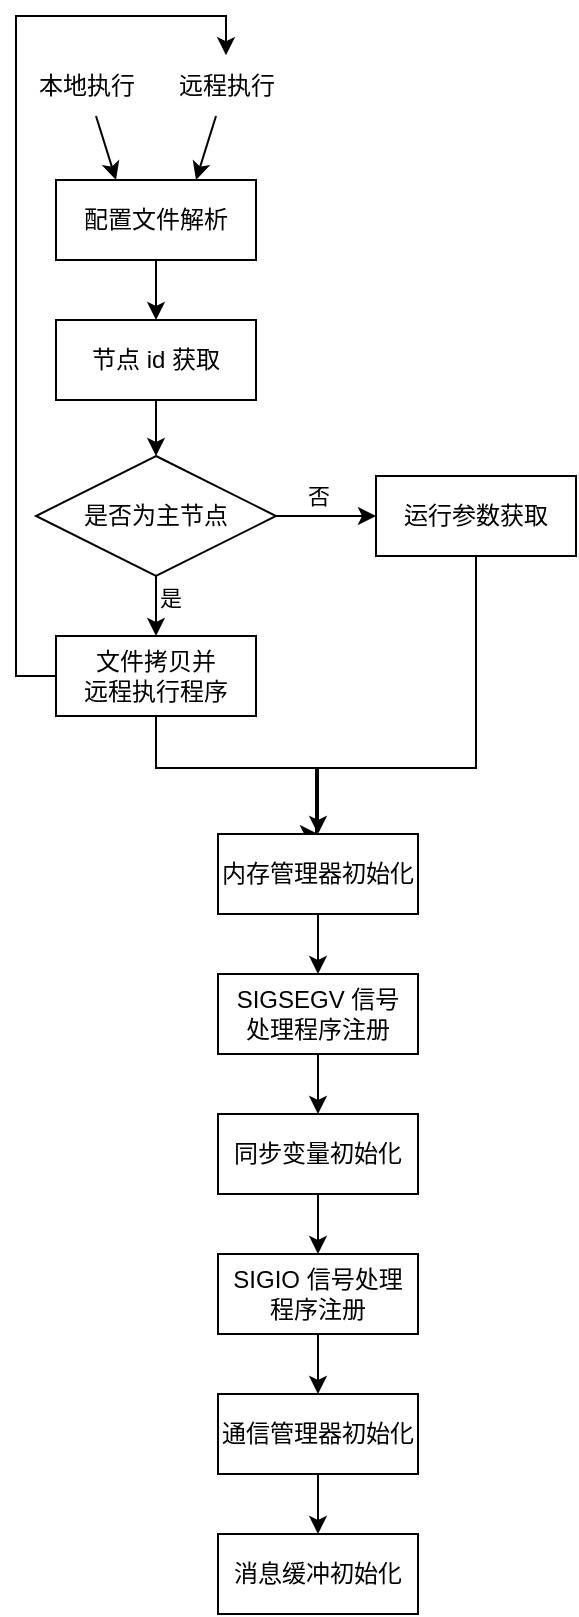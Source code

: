 <mxfile version="26.0.16">
  <diagram name="第 1 页" id="ODnR8qUYhCwet1hBISzN">
    <mxGraphModel dx="1486" dy="1078" grid="1" gridSize="10" guides="1" tooltips="1" connect="1" arrows="1" fold="1" page="1" pageScale="1" pageWidth="827" pageHeight="1169" math="0" shadow="0">
      <root>
        <mxCell id="0" />
        <mxCell id="1" parent="0" />
        <mxCell id="NgHdP1Dh7veABjE6wE-L-4" style="edgeStyle=orthogonalEdgeStyle;rounded=0;orthogonalLoop=1;jettySize=auto;html=1;exitX=0.5;exitY=1;exitDx=0;exitDy=0;entryX=0.5;entryY=0;entryDx=0;entryDy=0;" parent="1" source="NgHdP1Dh7veABjE6wE-L-1" target="NgHdP1Dh7veABjE6wE-L-2" edge="1">
          <mxGeometry relative="1" as="geometry" />
        </mxCell>
        <mxCell id="NgHdP1Dh7veABjE6wE-L-1" value="配置文件解析" style="rounded=0;whiteSpace=wrap;html=1;" parent="1" vertex="1">
          <mxGeometry x="320" y="146" width="100" height="40" as="geometry" />
        </mxCell>
        <mxCell id="NgHdP1Dh7veABjE6wE-L-5" style="edgeStyle=orthogonalEdgeStyle;rounded=0;orthogonalLoop=1;jettySize=auto;html=1;exitX=0.5;exitY=1;exitDx=0;exitDy=0;entryX=0.5;entryY=0;entryDx=0;entryDy=0;" parent="1" source="NgHdP1Dh7veABjE6wE-L-2" target="NgHdP1Dh7veABjE6wE-L-3" edge="1">
          <mxGeometry relative="1" as="geometry" />
        </mxCell>
        <mxCell id="NgHdP1Dh7veABjE6wE-L-2" value="节点 id 获取" style="rounded=0;whiteSpace=wrap;html=1;" parent="1" vertex="1">
          <mxGeometry x="320" y="216" width="100" height="40" as="geometry" />
        </mxCell>
        <mxCell id="NgHdP1Dh7veABjE6wE-L-6" style="edgeStyle=orthogonalEdgeStyle;rounded=0;orthogonalLoop=1;jettySize=auto;html=1;exitX=1;exitY=0.5;exitDx=0;exitDy=0;" parent="1" source="NgHdP1Dh7veABjE6wE-L-3" edge="1">
          <mxGeometry relative="1" as="geometry">
            <mxPoint x="480" y="314" as="targetPoint" />
          </mxGeometry>
        </mxCell>
        <mxCell id="NgHdP1Dh7veABjE6wE-L-7" value="否" style="edgeLabel;html=1;align=center;verticalAlign=middle;resizable=0;points=[];" parent="NgHdP1Dh7veABjE6wE-L-6" vertex="1" connectable="0">
          <mxGeometry x="-0.168" relative="1" as="geometry">
            <mxPoint y="-10" as="offset" />
          </mxGeometry>
        </mxCell>
        <mxCell id="NgHdP1Dh7veABjE6wE-L-9" style="edgeStyle=orthogonalEdgeStyle;rounded=0;orthogonalLoop=1;jettySize=auto;html=1;exitX=0.5;exitY=1;exitDx=0;exitDy=0;entryX=0.5;entryY=0;entryDx=0;entryDy=0;" parent="1" source="NgHdP1Dh7veABjE6wE-L-3" target="NgHdP1Dh7veABjE6wE-L-8" edge="1">
          <mxGeometry relative="1" as="geometry" />
        </mxCell>
        <mxCell id="NgHdP1Dh7veABjE6wE-L-10" value="是" style="edgeLabel;html=1;align=center;verticalAlign=middle;resizable=0;points=[];" parent="NgHdP1Dh7veABjE6wE-L-9" vertex="1" connectable="0">
          <mxGeometry x="-0.267" y="1" relative="1" as="geometry">
            <mxPoint x="6" as="offset" />
          </mxGeometry>
        </mxCell>
        <mxCell id="NgHdP1Dh7veABjE6wE-L-3" value="是否为主节点" style="rhombus;whiteSpace=wrap;html=1;" parent="1" vertex="1">
          <mxGeometry x="310" y="284" width="120" height="60" as="geometry" />
        </mxCell>
        <mxCell id="NgHdP1Dh7veABjE6wE-L-23" style="edgeStyle=orthogonalEdgeStyle;rounded=0;orthogonalLoop=1;jettySize=auto;html=1;exitX=0.5;exitY=1;exitDx=0;exitDy=0;entryX=0.5;entryY=0;entryDx=0;entryDy=0;" parent="1" source="NgHdP1Dh7veABjE6wE-L-8" target="NgHdP1Dh7veABjE6wE-L-19" edge="1">
          <mxGeometry relative="1" as="geometry">
            <Array as="points">
              <mxPoint x="370" y="440" />
              <mxPoint x="450" y="440" />
            </Array>
          </mxGeometry>
        </mxCell>
        <mxCell id="NgHdP1Dh7veABjE6wE-L-8" value="文件拷贝并&lt;div&gt;远程执行程序&lt;/div&gt;" style="rounded=0;whiteSpace=wrap;html=1;" parent="1" vertex="1">
          <mxGeometry x="320" y="374" width="100" height="40" as="geometry" />
        </mxCell>
        <mxCell id="NgHdP1Dh7veABjE6wE-L-24" style="edgeStyle=orthogonalEdgeStyle;rounded=0;orthogonalLoop=1;jettySize=auto;html=1;exitX=0.5;exitY=1;exitDx=0;exitDy=0;entryX=0.5;entryY=0;entryDx=0;entryDy=0;" parent="1" source="NgHdP1Dh7veABjE6wE-L-13" target="NgHdP1Dh7veABjE6wE-L-19" edge="1">
          <mxGeometry relative="1" as="geometry">
            <mxPoint x="450.0" y="480" as="targetPoint" />
            <Array as="points">
              <mxPoint x="530" y="440" />
              <mxPoint x="451" y="440" />
            </Array>
          </mxGeometry>
        </mxCell>
        <mxCell id="NgHdP1Dh7veABjE6wE-L-13" value="运行参数获取" style="rounded=0;whiteSpace=wrap;html=1;" parent="1" vertex="1">
          <mxGeometry x="480" y="294" width="100" height="40" as="geometry" />
        </mxCell>
        <mxCell id="NgHdP1Dh7veABjE6wE-L-14" value="" style="endArrow=classic;html=1;rounded=0;" parent="1" edge="1">
          <mxGeometry width="50" height="50" relative="1" as="geometry">
            <mxPoint x="340" y="114" as="sourcePoint" />
            <mxPoint x="350" y="146" as="targetPoint" />
          </mxGeometry>
        </mxCell>
        <mxCell id="NgHdP1Dh7veABjE6wE-L-15" value="" style="endArrow=classic;html=1;rounded=0;entryX=0.75;entryY=0;entryDx=0;entryDy=0;" parent="1" edge="1">
          <mxGeometry width="50" height="50" relative="1" as="geometry">
            <mxPoint x="400" y="114" as="sourcePoint" />
            <mxPoint x="390" y="146" as="targetPoint" />
          </mxGeometry>
        </mxCell>
        <mxCell id="NgHdP1Dh7veABjE6wE-L-16" value="远程执行" style="text;html=1;align=center;verticalAlign=middle;resizable=0;points=[];autosize=1;strokeColor=none;fillColor=none;" parent="1" vertex="1">
          <mxGeometry x="370" y="84" width="70" height="30" as="geometry" />
        </mxCell>
        <mxCell id="NgHdP1Dh7veABjE6wE-L-17" value="本地执行" style="text;html=1;align=center;verticalAlign=middle;resizable=0;points=[];autosize=1;strokeColor=none;fillColor=none;" parent="1" vertex="1">
          <mxGeometry x="300" y="84" width="70" height="30" as="geometry" />
        </mxCell>
        <mxCell id="NgHdP1Dh7veABjE6wE-L-18" style="edgeStyle=orthogonalEdgeStyle;rounded=0;orthogonalLoop=1;jettySize=auto;html=1;exitX=0;exitY=0.5;exitDx=0;exitDy=0;entryX=0.5;entryY=-0.013;entryDx=0;entryDy=0;entryPerimeter=0;" parent="1" source="NgHdP1Dh7veABjE6wE-L-8" target="NgHdP1Dh7veABjE6wE-L-16" edge="1">
          <mxGeometry relative="1" as="geometry" />
        </mxCell>
        <mxCell id="NgHdP1Dh7veABjE6wE-L-33" style="edgeStyle=orthogonalEdgeStyle;rounded=0;orthogonalLoop=1;jettySize=auto;html=1;exitX=0.5;exitY=1;exitDx=0;exitDy=0;entryX=0.5;entryY=0;entryDx=0;entryDy=0;" parent="1" source="NgHdP1Dh7veABjE6wE-L-19" target="NgHdP1Dh7veABjE6wE-L-32" edge="1">
          <mxGeometry relative="1" as="geometry" />
        </mxCell>
        <mxCell id="NgHdP1Dh7veABjE6wE-L-19" value="内存管理器初始化" style="rounded=0;whiteSpace=wrap;html=1;" parent="1" vertex="1">
          <mxGeometry x="401" y="473" width="100" height="40" as="geometry" />
        </mxCell>
        <mxCell id="NgHdP1Dh7veABjE6wE-L-27" style="edgeStyle=orthogonalEdgeStyle;rounded=0;orthogonalLoop=1;jettySize=auto;html=1;exitX=0.5;exitY=1;exitDx=0;exitDy=0;entryX=0.5;entryY=0;entryDx=0;entryDy=0;" parent="1" source="NgHdP1Dh7veABjE6wE-L-20" target="NgHdP1Dh7veABjE6wE-L-21" edge="1">
          <mxGeometry relative="1" as="geometry" />
        </mxCell>
        <mxCell id="NgHdP1Dh7veABjE6wE-L-20" value="同步变量初始化" style="rounded=0;whiteSpace=wrap;html=1;" parent="1" vertex="1">
          <mxGeometry x="401" y="613" width="100" height="40" as="geometry" />
        </mxCell>
        <mxCell id="NgHdP1Dh7veABjE6wE-L-35" style="edgeStyle=orthogonalEdgeStyle;rounded=0;orthogonalLoop=1;jettySize=auto;html=1;exitX=0.5;exitY=1;exitDx=0;exitDy=0;" parent="1" source="NgHdP1Dh7veABjE6wE-L-21" target="NgHdP1Dh7veABjE6wE-L-31" edge="1">
          <mxGeometry relative="1" as="geometry" />
        </mxCell>
        <mxCell id="NgHdP1Dh7veABjE6wE-L-21" value="SIGIO 信号处理&lt;div&gt;程序注册&lt;/div&gt;" style="rounded=0;whiteSpace=wrap;html=1;" parent="1" vertex="1">
          <mxGeometry x="401" y="683" width="100" height="40" as="geometry" />
        </mxCell>
        <mxCell id="NgHdP1Dh7veABjE6wE-L-39" style="edgeStyle=orthogonalEdgeStyle;rounded=0;orthogonalLoop=1;jettySize=auto;html=1;exitX=0.5;exitY=1;exitDx=0;exitDy=0;entryX=0.5;entryY=0;entryDx=0;entryDy=0;" parent="1" source="NgHdP1Dh7veABjE6wE-L-31" target="NgHdP1Dh7veABjE6wE-L-38" edge="1">
          <mxGeometry relative="1" as="geometry" />
        </mxCell>
        <mxCell id="NgHdP1Dh7veABjE6wE-L-31" value="通信管理器初始化" style="rounded=0;whiteSpace=wrap;html=1;" parent="1" vertex="1">
          <mxGeometry x="401" y="753" width="100" height="40" as="geometry" />
        </mxCell>
        <mxCell id="NgHdP1Dh7veABjE6wE-L-34" style="edgeStyle=orthogonalEdgeStyle;rounded=0;orthogonalLoop=1;jettySize=auto;html=1;exitX=0.5;exitY=1;exitDx=0;exitDy=0;entryX=0.5;entryY=0;entryDx=0;entryDy=0;" parent="1" source="NgHdP1Dh7veABjE6wE-L-32" target="NgHdP1Dh7veABjE6wE-L-20" edge="1">
          <mxGeometry relative="1" as="geometry" />
        </mxCell>
        <mxCell id="NgHdP1Dh7veABjE6wE-L-32" value="SIGSEGV 信号&lt;div&gt;处理程序注册&lt;/div&gt;" style="rounded=0;whiteSpace=wrap;html=1;" parent="1" vertex="1">
          <mxGeometry x="401" y="543" width="100" height="40" as="geometry" />
        </mxCell>
        <mxCell id="NgHdP1Dh7veABjE6wE-L-38" value="消息缓冲初始化" style="rounded=0;whiteSpace=wrap;html=1;" parent="1" vertex="1">
          <mxGeometry x="401" y="823" width="100" height="40" as="geometry" />
        </mxCell>
      </root>
    </mxGraphModel>
  </diagram>
</mxfile>
